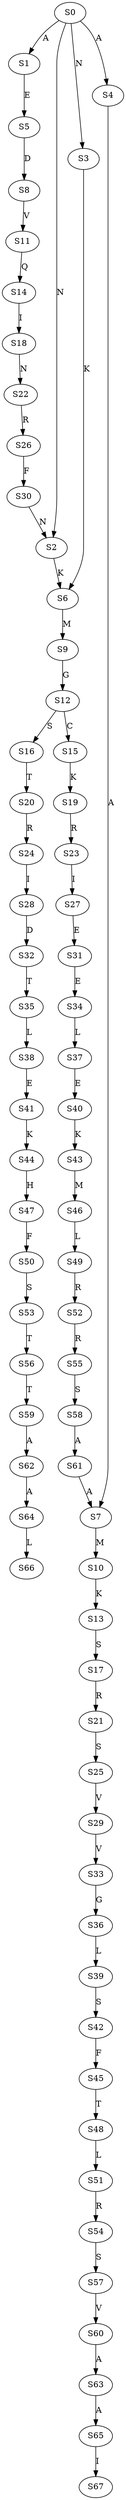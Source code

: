 strict digraph  {
	S0 -> S1 [ label = A ];
	S0 -> S2 [ label = N ];
	S0 -> S3 [ label = N ];
	S0 -> S4 [ label = A ];
	S1 -> S5 [ label = E ];
	S2 -> S6 [ label = K ];
	S3 -> S6 [ label = K ];
	S4 -> S7 [ label = A ];
	S5 -> S8 [ label = D ];
	S6 -> S9 [ label = M ];
	S7 -> S10 [ label = M ];
	S8 -> S11 [ label = V ];
	S9 -> S12 [ label = G ];
	S10 -> S13 [ label = K ];
	S11 -> S14 [ label = Q ];
	S12 -> S15 [ label = C ];
	S12 -> S16 [ label = S ];
	S13 -> S17 [ label = S ];
	S14 -> S18 [ label = I ];
	S15 -> S19 [ label = K ];
	S16 -> S20 [ label = T ];
	S17 -> S21 [ label = R ];
	S18 -> S22 [ label = N ];
	S19 -> S23 [ label = R ];
	S20 -> S24 [ label = R ];
	S21 -> S25 [ label = S ];
	S22 -> S26 [ label = R ];
	S23 -> S27 [ label = I ];
	S24 -> S28 [ label = I ];
	S25 -> S29 [ label = V ];
	S26 -> S30 [ label = F ];
	S27 -> S31 [ label = E ];
	S28 -> S32 [ label = D ];
	S29 -> S33 [ label = V ];
	S30 -> S2 [ label = N ];
	S31 -> S34 [ label = E ];
	S32 -> S35 [ label = T ];
	S33 -> S36 [ label = G ];
	S34 -> S37 [ label = L ];
	S35 -> S38 [ label = L ];
	S36 -> S39 [ label = L ];
	S37 -> S40 [ label = E ];
	S38 -> S41 [ label = E ];
	S39 -> S42 [ label = S ];
	S40 -> S43 [ label = K ];
	S41 -> S44 [ label = K ];
	S42 -> S45 [ label = F ];
	S43 -> S46 [ label = M ];
	S44 -> S47 [ label = H ];
	S45 -> S48 [ label = T ];
	S46 -> S49 [ label = L ];
	S47 -> S50 [ label = F ];
	S48 -> S51 [ label = L ];
	S49 -> S52 [ label = R ];
	S50 -> S53 [ label = S ];
	S51 -> S54 [ label = R ];
	S52 -> S55 [ label = R ];
	S53 -> S56 [ label = T ];
	S54 -> S57 [ label = S ];
	S55 -> S58 [ label = S ];
	S56 -> S59 [ label = T ];
	S57 -> S60 [ label = V ];
	S58 -> S61 [ label = A ];
	S59 -> S62 [ label = A ];
	S60 -> S63 [ label = A ];
	S61 -> S7 [ label = A ];
	S62 -> S64 [ label = A ];
	S63 -> S65 [ label = A ];
	S64 -> S66 [ label = L ];
	S65 -> S67 [ label = I ];
}
